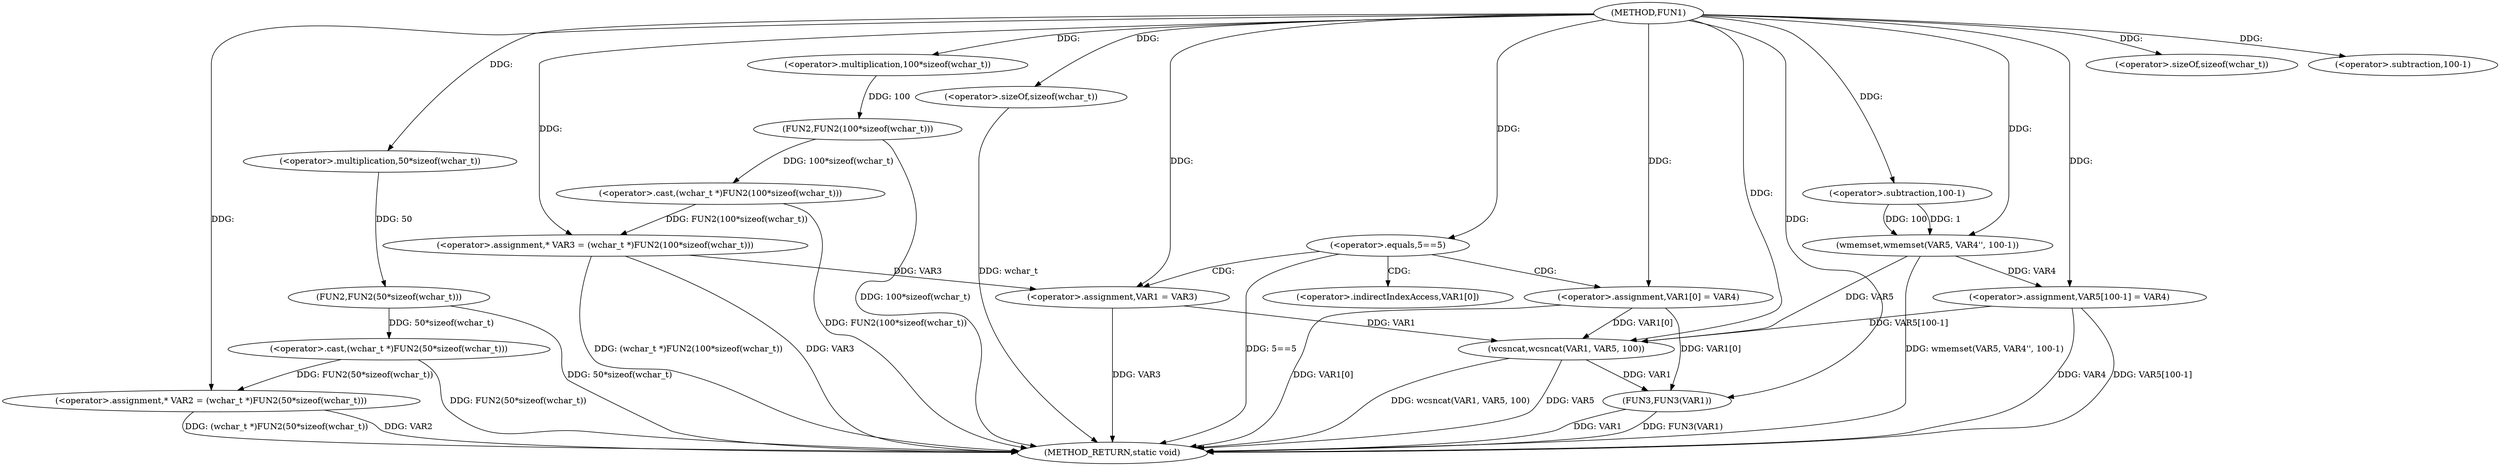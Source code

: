 digraph FUN1 {  
"1000100" [label = "(METHOD,FUN1)" ]
"1000157" [label = "(METHOD_RETURN,static void)" ]
"1000104" [label = "(<operator>.assignment,* VAR2 = (wchar_t *)FUN2(50*sizeof(wchar_t)))" ]
"1000106" [label = "(<operator>.cast,(wchar_t *)FUN2(50*sizeof(wchar_t)))" ]
"1000108" [label = "(FUN2,FUN2(50*sizeof(wchar_t)))" ]
"1000109" [label = "(<operator>.multiplication,50*sizeof(wchar_t))" ]
"1000111" [label = "(<operator>.sizeOf,sizeof(wchar_t))" ]
"1000114" [label = "(<operator>.assignment,* VAR3 = (wchar_t *)FUN2(100*sizeof(wchar_t)))" ]
"1000116" [label = "(<operator>.cast,(wchar_t *)FUN2(100*sizeof(wchar_t)))" ]
"1000118" [label = "(FUN2,FUN2(100*sizeof(wchar_t)))" ]
"1000119" [label = "(<operator>.multiplication,100*sizeof(wchar_t))" ]
"1000121" [label = "(<operator>.sizeOf,sizeof(wchar_t))" ]
"1000124" [label = "(<operator>.equals,5==5)" ]
"1000128" [label = "(<operator>.assignment,VAR1 = VAR3)" ]
"1000131" [label = "(<operator>.assignment,VAR1[0] = VAR4)" ]
"1000138" [label = "(wmemset,wmemset(VAR5, VAR4'', 100-1))" ]
"1000141" [label = "(<operator>.subtraction,100-1)" ]
"1000144" [label = "(<operator>.assignment,VAR5[100-1] = VAR4)" ]
"1000147" [label = "(<operator>.subtraction,100-1)" ]
"1000151" [label = "(wcsncat,wcsncat(VAR1, VAR5, 100))" ]
"1000155" [label = "(FUN3,FUN3(VAR1))" ]
"1000132" [label = "(<operator>.indirectIndexAccess,VAR1[0])" ]
  "1000128" -> "1000157"  [ label = "DDG: VAR3"] 
  "1000106" -> "1000157"  [ label = "DDG: FUN2(50*sizeof(wchar_t))"] 
  "1000151" -> "1000157"  [ label = "DDG: wcsncat(VAR1, VAR5, 100)"] 
  "1000104" -> "1000157"  [ label = "DDG: VAR2"] 
  "1000131" -> "1000157"  [ label = "DDG: VAR1[0]"] 
  "1000151" -> "1000157"  [ label = "DDG: VAR5"] 
  "1000116" -> "1000157"  [ label = "DDG: FUN2(100*sizeof(wchar_t))"] 
  "1000144" -> "1000157"  [ label = "DDG: VAR4"] 
  "1000118" -> "1000157"  [ label = "DDG: 100*sizeof(wchar_t)"] 
  "1000155" -> "1000157"  [ label = "DDG: FUN3(VAR1)"] 
  "1000114" -> "1000157"  [ label = "DDG: VAR3"] 
  "1000121" -> "1000157"  [ label = "DDG: wchar_t"] 
  "1000144" -> "1000157"  [ label = "DDG: VAR5[100-1]"] 
  "1000138" -> "1000157"  [ label = "DDG: wmemset(VAR5, VAR4'', 100-1)"] 
  "1000155" -> "1000157"  [ label = "DDG: VAR1"] 
  "1000114" -> "1000157"  [ label = "DDG: (wchar_t *)FUN2(100*sizeof(wchar_t))"] 
  "1000104" -> "1000157"  [ label = "DDG: (wchar_t *)FUN2(50*sizeof(wchar_t))"] 
  "1000108" -> "1000157"  [ label = "DDG: 50*sizeof(wchar_t)"] 
  "1000124" -> "1000157"  [ label = "DDG: 5==5"] 
  "1000106" -> "1000104"  [ label = "DDG: FUN2(50*sizeof(wchar_t))"] 
  "1000100" -> "1000104"  [ label = "DDG: "] 
  "1000108" -> "1000106"  [ label = "DDG: 50*sizeof(wchar_t)"] 
  "1000109" -> "1000108"  [ label = "DDG: 50"] 
  "1000100" -> "1000109"  [ label = "DDG: "] 
  "1000100" -> "1000111"  [ label = "DDG: "] 
  "1000116" -> "1000114"  [ label = "DDG: FUN2(100*sizeof(wchar_t))"] 
  "1000100" -> "1000114"  [ label = "DDG: "] 
  "1000118" -> "1000116"  [ label = "DDG: 100*sizeof(wchar_t)"] 
  "1000119" -> "1000118"  [ label = "DDG: 100"] 
  "1000100" -> "1000119"  [ label = "DDG: "] 
  "1000100" -> "1000121"  [ label = "DDG: "] 
  "1000100" -> "1000124"  [ label = "DDG: "] 
  "1000114" -> "1000128"  [ label = "DDG: VAR3"] 
  "1000100" -> "1000128"  [ label = "DDG: "] 
  "1000100" -> "1000131"  [ label = "DDG: "] 
  "1000100" -> "1000138"  [ label = "DDG: "] 
  "1000141" -> "1000138"  [ label = "DDG: 100"] 
  "1000141" -> "1000138"  [ label = "DDG: 1"] 
  "1000100" -> "1000141"  [ label = "DDG: "] 
  "1000138" -> "1000144"  [ label = "DDG: VAR4"] 
  "1000100" -> "1000144"  [ label = "DDG: "] 
  "1000100" -> "1000147"  [ label = "DDG: "] 
  "1000131" -> "1000151"  [ label = "DDG: VAR1[0]"] 
  "1000128" -> "1000151"  [ label = "DDG: VAR1"] 
  "1000100" -> "1000151"  [ label = "DDG: "] 
  "1000138" -> "1000151"  [ label = "DDG: VAR5"] 
  "1000144" -> "1000151"  [ label = "DDG: VAR5[100-1]"] 
  "1000131" -> "1000155"  [ label = "DDG: VAR1[0]"] 
  "1000151" -> "1000155"  [ label = "DDG: VAR1"] 
  "1000100" -> "1000155"  [ label = "DDG: "] 
  "1000124" -> "1000132"  [ label = "CDG: "] 
  "1000124" -> "1000128"  [ label = "CDG: "] 
  "1000124" -> "1000131"  [ label = "CDG: "] 
}
